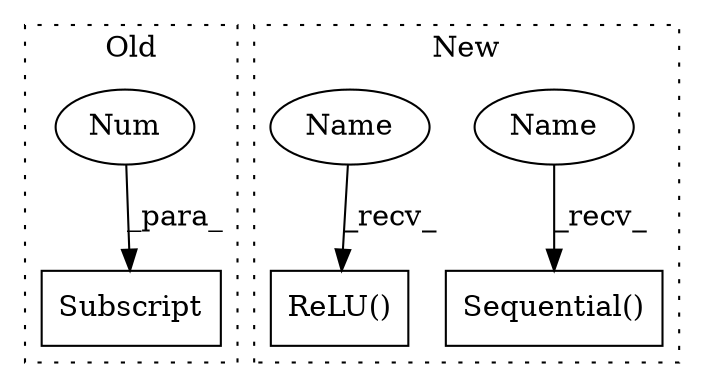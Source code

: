 digraph G {
subgraph cluster0 {
1 [label="Subscript" a="63" s="763,0" l="5,0" shape="box"];
3 [label="Num" a="76" s="766" l="1" shape="ellipse"];
label = "Old";
style="dotted";
}
subgraph cluster1 {
2 [label="ReLU()" a="75" s="1032,1044" l="8,1" shape="box"];
4 [label="Sequential()" a="75" s="587,716" l="27,11" shape="box"];
5 [label="Name" a="87" s="587" l="2" shape="ellipse"];
6 [label="Name" a="87" s="1032" l="2" shape="ellipse"];
label = "New";
style="dotted";
}
3 -> 1 [label="_para_"];
5 -> 4 [label="_recv_"];
6 -> 2 [label="_recv_"];
}
